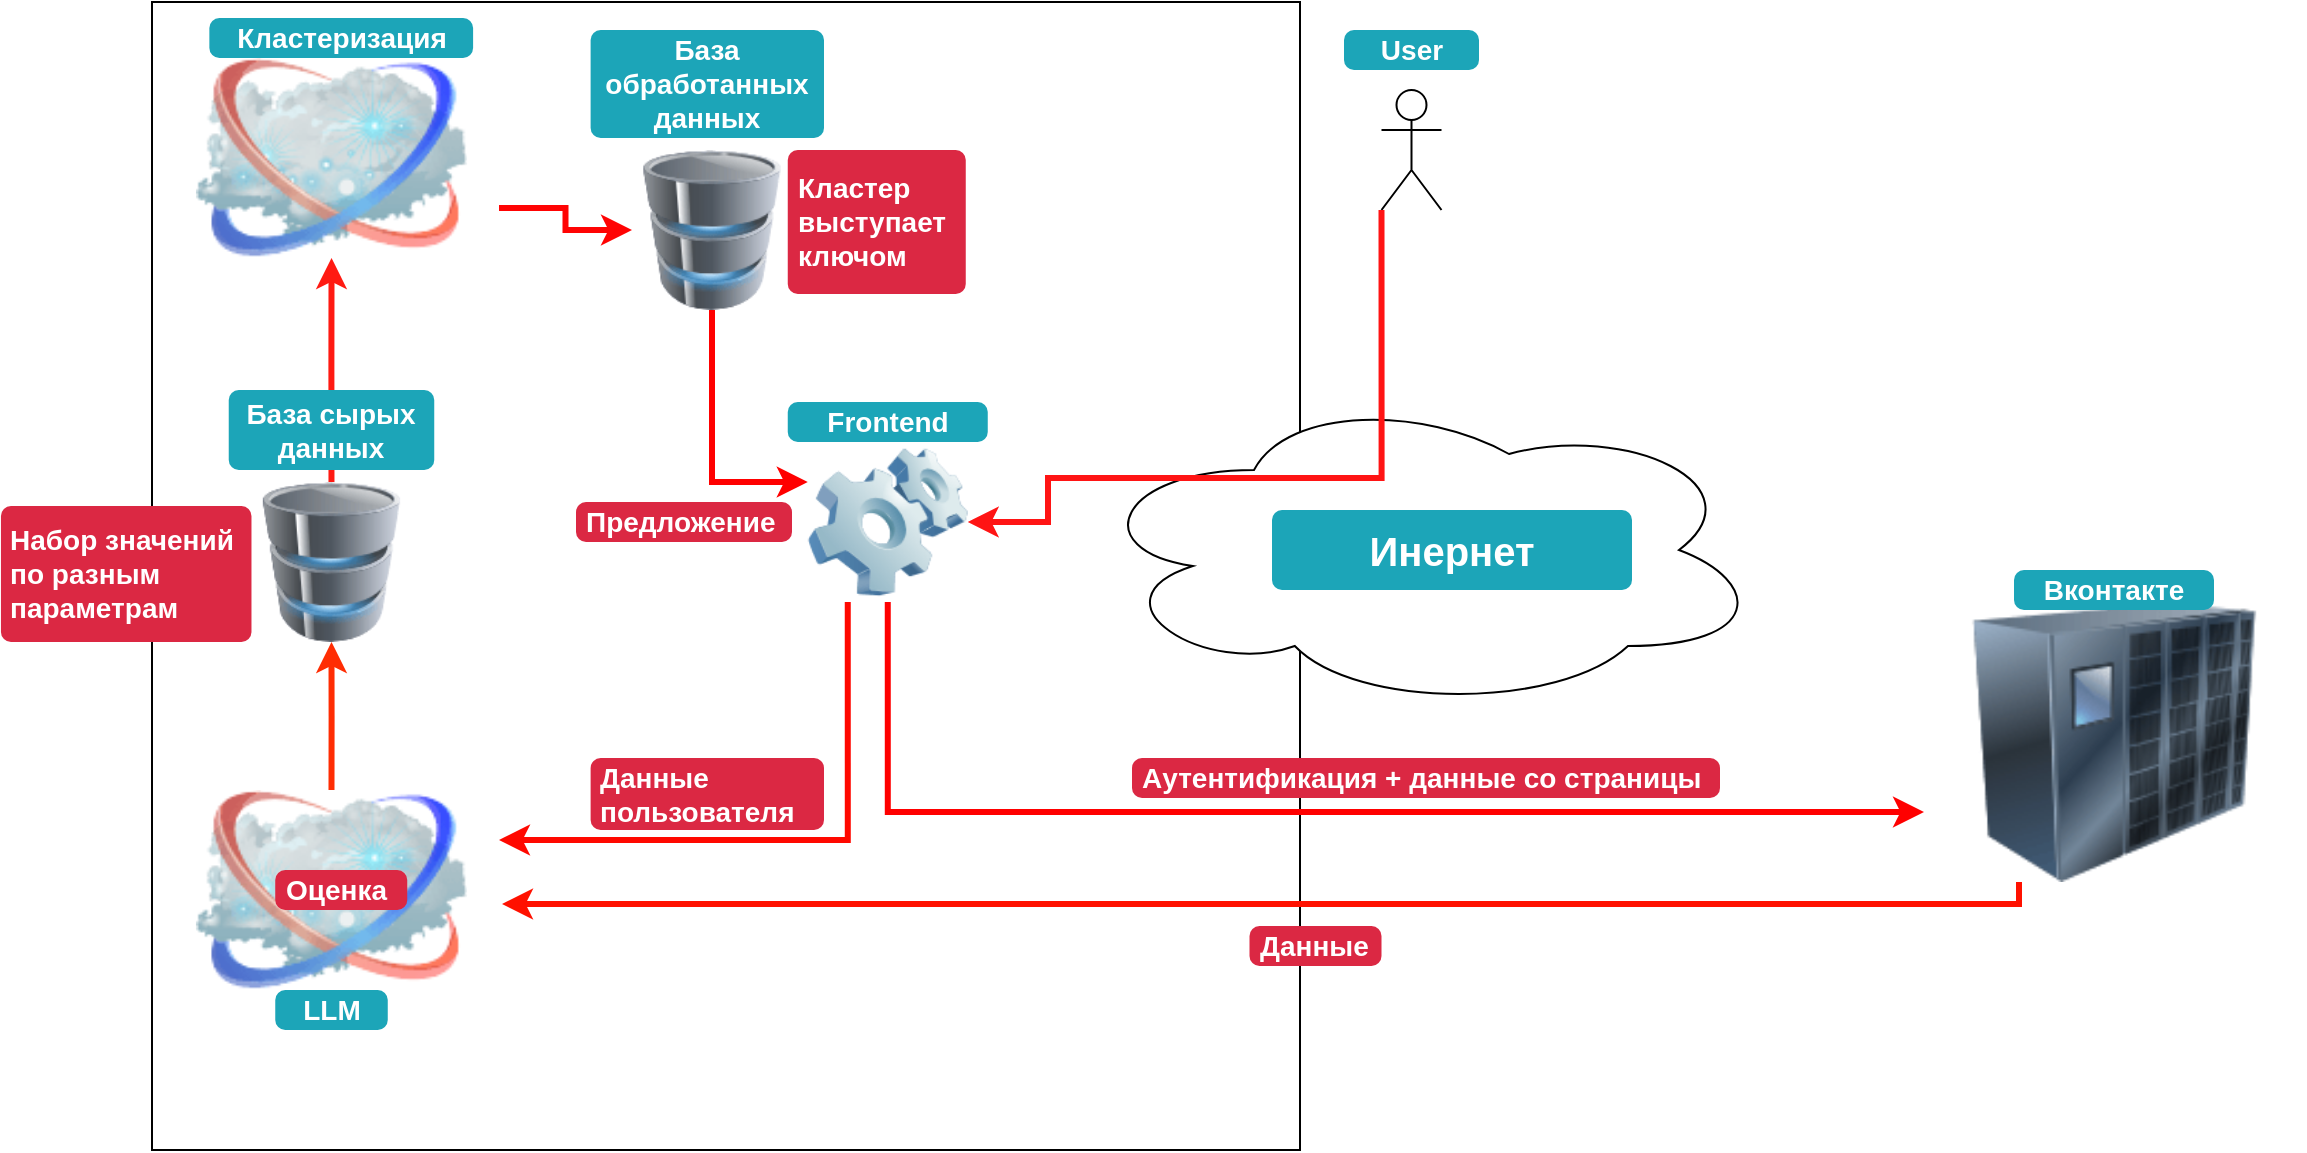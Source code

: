 <mxfile version="24.0.2" type="github">
  <diagram name="Page-1" id="c37626ed-c26b-45fb-9056-f9ebc6bb27b6">
    <mxGraphModel dx="2534" dy="780" grid="1" gridSize="14" guides="1" tooltips="1" connect="1" arrows="1" fold="1" page="1" pageScale="1" pageWidth="1100" pageHeight="850" background="none" math="0" shadow="0">
      <root>
        <mxCell id="0" />
        <mxCell id="1" parent="0" />
        <mxCell id="eT4qGpNJwG9u0ZprCk6R-22" value="" style="whiteSpace=wrap;html=1;aspect=fixed;" vertex="1" parent="1">
          <mxGeometry x="14" y="56" width="574" height="574" as="geometry" />
        </mxCell>
        <mxCell id="eT4qGpNJwG9u0ZprCk6R-3" value="" style="ellipse;shape=cloud;whiteSpace=wrap;html=1;" vertex="1" parent="1">
          <mxGeometry x="480" y="250" width="340" height="160" as="geometry" />
        </mxCell>
        <mxCell id="eT4qGpNJwG9u0ZprCk6R-36" style="edgeStyle=orthogonalEdgeStyle;rounded=0;orthogonalLoop=1;jettySize=auto;html=1;exitX=0.5;exitY=0;exitDx=0;exitDy=0;entryX=0.5;entryY=1;entryDx=0;entryDy=0;strokeColor=#FF1A12;strokeWidth=3;" edge="1" parent="1" source="eT4qGpNJwG9u0ZprCk6R-1" target="eT4qGpNJwG9u0ZprCk6R-9">
          <mxGeometry relative="1" as="geometry" />
        </mxCell>
        <mxCell id="eT4qGpNJwG9u0ZprCk6R-1" value="" style="image;html=1;image=img/lib/clip_art/computers/Database_128x128.png" vertex="1" parent="1">
          <mxGeometry x="63.74" y="296" width="80" height="80" as="geometry" />
        </mxCell>
        <mxCell id="eT4qGpNJwG9u0ZprCk6R-4" value="База сырых данных" style="html=1;shadow=0;dashed=0;shape=mxgraph.bootstrap.rrect;rSize=5;strokeColor=none;strokeWidth=1;fillColor=#1CA5B8;fontColor=#FFFFFF;whiteSpace=wrap;align=center;verticalAlign=middle;spacingLeft=0;fontStyle=1;fontSize=14;spacing=5;" vertex="1" parent="1">
          <mxGeometry x="52.37" y="250" width="102.75" height="40" as="geometry" />
        </mxCell>
        <mxCell id="eT4qGpNJwG9u0ZprCk6R-5" value="" style="shape=umlActor;verticalLabelPosition=bottom;verticalAlign=top;html=1;" vertex="1" parent="1">
          <mxGeometry x="628.75" y="100" width="30" height="60" as="geometry" />
        </mxCell>
        <mxCell id="eT4qGpNJwG9u0ZprCk6R-34" style="edgeStyle=orthogonalEdgeStyle;rounded=0;orthogonalLoop=1;jettySize=auto;html=1;exitX=0.5;exitY=0;exitDx=0;exitDy=0;entryX=0.5;entryY=1;entryDx=0;entryDy=0;strokeColor=#FF2D03;strokeWidth=3;" edge="1" parent="1" source="eT4qGpNJwG9u0ZprCk6R-7" target="eT4qGpNJwG9u0ZprCk6R-1">
          <mxGeometry relative="1" as="geometry" />
        </mxCell>
        <mxCell id="eT4qGpNJwG9u0ZprCk6R-7" value="" style="image;html=1;image=img/lib/clip_art/networking/Cloud_128x128.png" vertex="1" parent="1">
          <mxGeometry x="20" y="450" width="167.5" height="100" as="geometry" />
        </mxCell>
        <mxCell id="eT4qGpNJwG9u0ZprCk6R-8" value="LLM" style="html=1;shadow=0;dashed=0;shape=mxgraph.bootstrap.rrect;rSize=5;strokeColor=none;strokeWidth=1;fillColor=#1CA5B8;fontColor=#FFFFFF;whiteSpace=wrap;align=center;verticalAlign=middle;spacingLeft=0;fontStyle=1;fontSize=14;spacing=5;" vertex="1" parent="1">
          <mxGeometry x="75.63" y="550" width="56.25" height="20" as="geometry" />
        </mxCell>
        <mxCell id="eT4qGpNJwG9u0ZprCk6R-39" style="edgeStyle=orthogonalEdgeStyle;rounded=0;orthogonalLoop=1;jettySize=auto;html=1;exitX=1;exitY=0.75;exitDx=0;exitDy=0;entryX=0;entryY=0.5;entryDx=0;entryDy=0;strokeColor=#FF0303;strokeWidth=3;" edge="1" parent="1" source="eT4qGpNJwG9u0ZprCk6R-9" target="eT4qGpNJwG9u0ZprCk6R-37">
          <mxGeometry relative="1" as="geometry" />
        </mxCell>
        <mxCell id="eT4qGpNJwG9u0ZprCk6R-9" value="" style="image;html=1;image=img/lib/clip_art/networking/Cloud_128x128.png" vertex="1" parent="1">
          <mxGeometry x="20.01" y="84" width="167.5" height="100" as="geometry" />
        </mxCell>
        <mxCell id="eT4qGpNJwG9u0ZprCk6R-10" value="Кластеризация" style="html=1;shadow=0;dashed=0;shape=mxgraph.bootstrap.rrect;rSize=5;strokeColor=none;strokeWidth=1;fillColor=#1CA5B8;fontColor=#FFFFFF;whiteSpace=wrap;align=center;verticalAlign=middle;spacingLeft=0;fontStyle=1;fontSize=14;spacing=5;" vertex="1" parent="1">
          <mxGeometry x="42.68" y="64" width="131.87" height="20" as="geometry" />
        </mxCell>
        <mxCell id="eT4qGpNJwG9u0ZprCk6R-11" value="User" style="html=1;shadow=0;dashed=0;shape=mxgraph.bootstrap.rrect;rSize=5;strokeColor=none;strokeWidth=1;fillColor=#1CA5B8;fontColor=#FFFFFF;whiteSpace=wrap;align=center;verticalAlign=middle;spacingLeft=0;fontStyle=1;fontSize=14;spacing=5;" vertex="1" parent="1">
          <mxGeometry x="610" y="70" width="67.5" height="20" as="geometry" />
        </mxCell>
        <mxCell id="eT4qGpNJwG9u0ZprCk6R-12" value="&lt;font style=&quot;font-size: 20px;&quot;&gt;Инернет&lt;/font&gt;" style="html=1;shadow=0;dashed=0;shape=mxgraph.bootstrap.rrect;rSize=5;strokeColor=none;strokeWidth=1;fillColor=#1CA5B8;fontColor=#FFFFFF;whiteSpace=wrap;align=center;verticalAlign=middle;spacingLeft=0;fontStyle=1;fontSize=14;spacing=5;" vertex="1" parent="1">
          <mxGeometry x="574" y="310" width="180" height="40" as="geometry" />
        </mxCell>
        <mxCell id="eT4qGpNJwG9u0ZprCk6R-28" style="edgeStyle=orthogonalEdgeStyle;rounded=0;orthogonalLoop=1;jettySize=auto;html=1;exitX=0.5;exitY=1;exitDx=0;exitDy=0;entryX=0;entryY=0.75;entryDx=0;entryDy=0;strokeColor=#FF0000;strokeWidth=3;" edge="1" parent="1" source="eT4qGpNJwG9u0ZprCk6R-14" target="eT4qGpNJwG9u0ZprCk6R-18">
          <mxGeometry relative="1" as="geometry" />
        </mxCell>
        <mxCell id="eT4qGpNJwG9u0ZprCk6R-32" style="edgeStyle=orthogonalEdgeStyle;rounded=0;orthogonalLoop=1;jettySize=auto;html=1;exitX=0.25;exitY=1;exitDx=0;exitDy=0;entryX=1;entryY=0.25;entryDx=0;entryDy=0;strokeColor=#FF0800;strokeWidth=3;" edge="1" parent="1" source="eT4qGpNJwG9u0ZprCk6R-14" target="eT4qGpNJwG9u0ZprCk6R-7">
          <mxGeometry relative="1" as="geometry" />
        </mxCell>
        <mxCell id="eT4qGpNJwG9u0ZprCk6R-14" value="" style="image;html=1;image=img/lib/clip_art/computers/Software_128x128.png" vertex="1" parent="1">
          <mxGeometry x="341.88" y="276" width="80" height="80" as="geometry" />
        </mxCell>
        <mxCell id="eT4qGpNJwG9u0ZprCk6R-15" value="Frontend" style="html=1;shadow=0;dashed=0;shape=mxgraph.bootstrap.rrect;rSize=5;strokeColor=none;strokeWidth=1;fillColor=#1CA5B8;fontColor=#FFFFFF;whiteSpace=wrap;align=center;verticalAlign=middle;spacingLeft=0;fontStyle=1;fontSize=14;spacing=5;" vertex="1" parent="1">
          <mxGeometry x="331.88" y="256" width="100" height="20" as="geometry" />
        </mxCell>
        <mxCell id="eT4qGpNJwG9u0ZprCk6R-30" style="edgeStyle=orthogonalEdgeStyle;rounded=0;orthogonalLoop=1;jettySize=auto;html=1;exitX=0.25;exitY=1;exitDx=0;exitDy=0;strokeColor=#FF1100;strokeWidth=3;entryX=1.009;entryY=0.57;entryDx=0;entryDy=0;entryPerimeter=0;" edge="1" parent="1" source="eT4qGpNJwG9u0ZprCk6R-18" target="eT4qGpNJwG9u0ZprCk6R-7">
          <mxGeometry relative="1" as="geometry">
            <mxPoint x="140" y="308" as="targetPoint" />
            <Array as="points">
              <mxPoint x="948" y="507" />
            </Array>
          </mxGeometry>
        </mxCell>
        <mxCell id="eT4qGpNJwG9u0ZprCk6R-18" value="" style="image;html=1;image=img/lib/clip_art/networking/UPS_128x128.png" vertex="1" parent="1">
          <mxGeometry x="900" y="356" width="190" height="140" as="geometry" />
        </mxCell>
        <mxCell id="eT4qGpNJwG9u0ZprCk6R-19" value="Вконтакте" style="html=1;shadow=0;dashed=0;shape=mxgraph.bootstrap.rrect;rSize=5;strokeColor=none;strokeWidth=1;fillColor=#1CA5B8;fontColor=#FFFFFF;whiteSpace=wrap;align=center;verticalAlign=middle;spacingLeft=0;fontStyle=1;fontSize=14;spacing=5;" vertex="1" parent="1">
          <mxGeometry x="945" y="340" width="100" height="20" as="geometry" />
        </mxCell>
        <mxCell id="eT4qGpNJwG9u0ZprCk6R-21" style="edgeStyle=orthogonalEdgeStyle;rounded=0;orthogonalLoop=1;jettySize=auto;html=1;exitX=0;exitY=1;exitDx=0;exitDy=0;exitPerimeter=0;entryX=1;entryY=0.5;entryDx=0;entryDy=0;strokeColor=#FF1414;strokeWidth=3;" edge="1" parent="1" source="eT4qGpNJwG9u0ZprCk6R-5" target="eT4qGpNJwG9u0ZprCk6R-14">
          <mxGeometry relative="1" as="geometry">
            <Array as="points">
              <mxPoint x="629" y="294" />
              <mxPoint x="462" y="294" />
              <mxPoint x="462" y="316" />
            </Array>
          </mxGeometry>
        </mxCell>
        <mxCell id="eT4qGpNJwG9u0ZprCk6R-29" value="Аутентификация + данные со страницы" style="html=1;shadow=0;dashed=0;shape=mxgraph.bootstrap.rrect;rSize=5;strokeColor=none;strokeWidth=1;fillColor=#DB2843;fontColor=#FFFFFF;whiteSpace=wrap;align=left;verticalAlign=middle;spacingLeft=0;fontStyle=1;fontSize=14;spacing=5;" vertex="1" parent="1">
          <mxGeometry x="504" y="434" width="294" height="20" as="geometry" />
        </mxCell>
        <mxCell id="eT4qGpNJwG9u0ZprCk6R-31" value="Данные" style="html=1;shadow=0;dashed=0;shape=mxgraph.bootstrap.rrect;rSize=5;strokeColor=none;strokeWidth=1;fillColor=#DB2843;fontColor=#FFFFFF;whiteSpace=wrap;align=left;verticalAlign=middle;spacingLeft=0;fontStyle=1;fontSize=14;spacing=5;" vertex="1" parent="1">
          <mxGeometry x="562.75" y="518" width="66" height="20" as="geometry" />
        </mxCell>
        <mxCell id="eT4qGpNJwG9u0ZprCk6R-45" style="edgeStyle=orthogonalEdgeStyle;rounded=0;orthogonalLoop=1;jettySize=auto;html=1;exitX=0.5;exitY=1;exitDx=0;exitDy=0;entryX=0;entryY=0.25;entryDx=0;entryDy=0;strokeColor=#FF0000;strokeWidth=3;" edge="1" parent="1" source="eT4qGpNJwG9u0ZprCk6R-37" target="eT4qGpNJwG9u0ZprCk6R-14">
          <mxGeometry relative="1" as="geometry" />
        </mxCell>
        <mxCell id="eT4qGpNJwG9u0ZprCk6R-37" value="" style="image;html=1;image=img/lib/clip_art/computers/Database_128x128.png" vertex="1" parent="1">
          <mxGeometry x="254" y="130" width="80" height="80" as="geometry" />
        </mxCell>
        <mxCell id="eT4qGpNJwG9u0ZprCk6R-38" value="База обработанных данных" style="html=1;shadow=0;dashed=0;shape=mxgraph.bootstrap.rrect;rSize=5;strokeColor=none;strokeWidth=1;fillColor=#1CA5B8;fontColor=#FFFFFF;whiteSpace=wrap;align=center;verticalAlign=middle;spacingLeft=0;fontStyle=1;fontSize=14;spacing=5;" vertex="1" parent="1">
          <mxGeometry x="233.31" y="70" width="116.69" height="54" as="geometry" />
        </mxCell>
        <mxCell id="eT4qGpNJwG9u0ZprCk6R-40" value="Данные пользователя" style="html=1;shadow=0;dashed=0;shape=mxgraph.bootstrap.rrect;rSize=5;strokeColor=none;strokeWidth=1;fillColor=#DB2843;fontColor=#FFFFFF;whiteSpace=wrap;align=left;verticalAlign=middle;spacingLeft=0;fontStyle=1;fontSize=14;spacing=5;" vertex="1" parent="1">
          <mxGeometry x="233.31" y="434" width="116.69" height="36" as="geometry" />
        </mxCell>
        <mxCell id="eT4qGpNJwG9u0ZprCk6R-41" value="Оценка" style="html=1;shadow=0;dashed=0;shape=mxgraph.bootstrap.rrect;rSize=5;strokeColor=none;strokeWidth=1;fillColor=#DB2843;fontColor=#FFFFFF;whiteSpace=wrap;align=left;verticalAlign=middle;spacingLeft=0;fontStyle=1;fontSize=14;spacing=5;" vertex="1" parent="1">
          <mxGeometry x="75.62" y="490" width="66" height="20" as="geometry" />
        </mxCell>
        <mxCell id="eT4qGpNJwG9u0ZprCk6R-42" value="Набор значений по разным параметрам" style="html=1;shadow=0;dashed=0;shape=mxgraph.bootstrap.rrect;rSize=5;strokeColor=none;strokeWidth=1;fillColor=#DB2843;fontColor=#FFFFFF;whiteSpace=wrap;align=left;verticalAlign=middle;spacingLeft=0;fontStyle=1;fontSize=14;spacing=5;" vertex="1" parent="1">
          <mxGeometry x="-61.52" y="308" width="125.26" height="68" as="geometry" />
        </mxCell>
        <mxCell id="eT4qGpNJwG9u0ZprCk6R-44" value="Кластер выступает ключом" style="html=1;shadow=0;dashed=0;shape=mxgraph.bootstrap.rrect;rSize=5;strokeColor=none;strokeWidth=1;fillColor=#DB2843;fontColor=#FFFFFF;whiteSpace=wrap;align=left;verticalAlign=middle;spacingLeft=0;fontStyle=1;fontSize=14;spacing=5;" vertex="1" parent="1">
          <mxGeometry x="331.88" y="130" width="89" height="72" as="geometry" />
        </mxCell>
        <mxCell id="eT4qGpNJwG9u0ZprCk6R-46" value="Предложение" style="html=1;shadow=0;dashed=0;shape=mxgraph.bootstrap.rrect;rSize=5;strokeColor=none;strokeWidth=1;fillColor=#DB2843;fontColor=#FFFFFF;whiteSpace=wrap;align=left;verticalAlign=middle;spacingLeft=0;fontStyle=1;fontSize=14;spacing=5;" vertex="1" parent="1">
          <mxGeometry x="226" y="306" width="108" height="20" as="geometry" />
        </mxCell>
      </root>
    </mxGraphModel>
  </diagram>
</mxfile>
